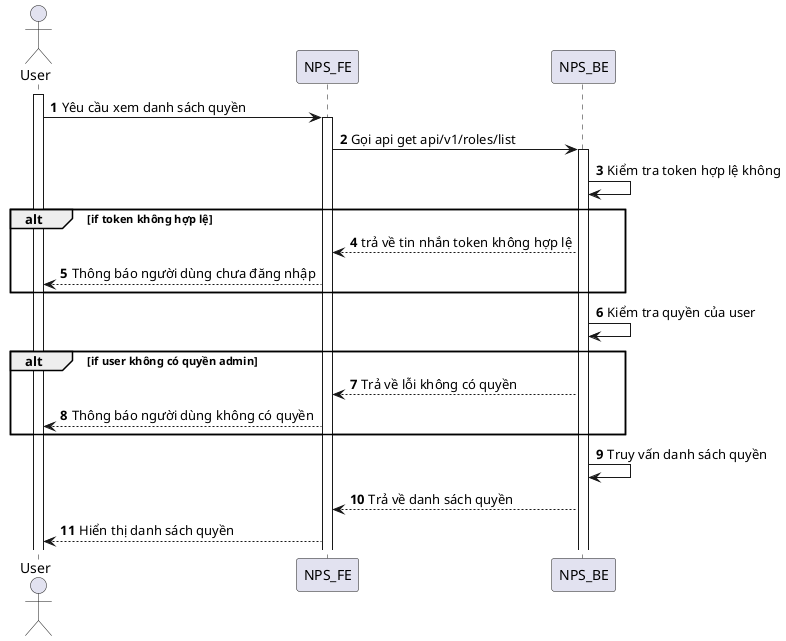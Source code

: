 @startuml
autonumber
actor User
activate User
User -> NPS_FE: Yêu cầu xem danh sách quyền
activate NPS_FE
NPS_FE -> NPS_BE: Gọi api get api/v1/roles/list
activate NPS_BE
NPS_BE -> NPS_BE: Kiểm tra token hợp lệ không
alt if token không hợp lệ
NPS_BE --> NPS_FE: trả về tin nhắn token không hợp lệ
NPS_FE --> User: Thông báo người dùng chưa đăng nhập
end
NPS_BE -> NPS_BE: Kiểm tra quyền của user
alt if user không có quyền admin
NPS_BE --> NPS_FE: Trả về lỗi không có quyền
NPS_FE --> User: Thông báo người dùng không có quyền
end
NPS_BE -> NPS_BE: Truy vấn danh sách quyền
NPS_BE --> NPS_FE: Trả về danh sách quyền
NPS_FE --> User: Hiển thị danh sách quyền
@enduml